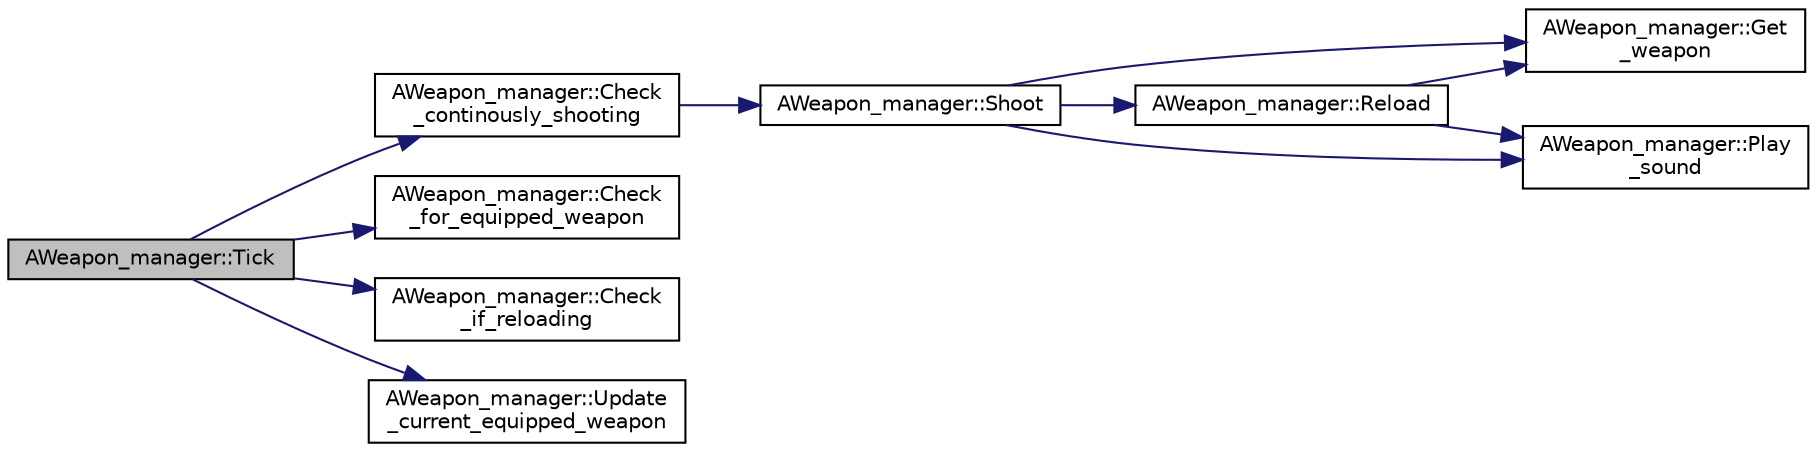 digraph "AWeapon_manager::Tick"
{
 // LATEX_PDF_SIZE
  edge [fontname="Helvetica",fontsize="10",labelfontname="Helvetica",labelfontsize="10"];
  node [fontname="Helvetica",fontsize="10",shape=record];
  rankdir="LR";
  Node1 [label="AWeapon_manager::Tick",height=0.2,width=0.4,color="black", fillcolor="grey75", style="filled", fontcolor="black",tooltip=" "];
  Node1 -> Node2 [color="midnightblue",fontsize="10",style="solid",fontname="Helvetica"];
  Node2 [label="AWeapon_manager::Check\l_continously_shooting",height=0.2,width=0.4,color="black", fillcolor="white", style="filled",URL="$class_a_weapon__manager.html#a155b421787c05c6bae54fa6f31bfc98f",tooltip="연사 하고있는 중인지 체크"];
  Node2 -> Node3 [color="midnightblue",fontsize="10",style="solid",fontname="Helvetica"];
  Node3 [label="AWeapon_manager::Shoot",height=0.2,width=0.4,color="black", fillcolor="white", style="filled",URL="$class_a_weapon__manager.html#a00e6ba3b8d3581fd1b4ad4a9bc42a380",tooltip="발사"];
  Node3 -> Node4 [color="midnightblue",fontsize="10",style="solid",fontname="Helvetica"];
  Node4 [label="AWeapon_manager::Get\l_weapon",height=0.2,width=0.4,color="black", fillcolor="white", style="filled",URL="$class_a_weapon__manager.html#a24bc84ec406d1277dd5561e8fdfd67b7",tooltip="현재 착용 중인 무기를 갖고옴"];
  Node3 -> Node5 [color="midnightblue",fontsize="10",style="solid",fontname="Helvetica"];
  Node5 [label="AWeapon_manager::Play\l_sound",height=0.2,width=0.4,color="black", fillcolor="white", style="filled",URL="$class_a_weapon__manager.html#a54f9e6c69762053e7dc5d7025c169d71",tooltip="소리 재생을 해주는 함수"];
  Node3 -> Node6 [color="midnightblue",fontsize="10",style="solid",fontname="Helvetica"];
  Node6 [label="AWeapon_manager::Reload",height=0.2,width=0.4,color="black", fillcolor="white", style="filled",URL="$class_a_weapon__manager.html#a9f56424ad5a3e32cf8c3524e917e3a0e",tooltip="재장전"];
  Node6 -> Node4 [color="midnightblue",fontsize="10",style="solid",fontname="Helvetica"];
  Node6 -> Node5 [color="midnightblue",fontsize="10",style="solid",fontname="Helvetica"];
  Node1 -> Node7 [color="midnightblue",fontsize="10",style="solid",fontname="Helvetica"];
  Node7 [label="AWeapon_manager::Check\l_for_equipped_weapon",height=0.2,width=0.4,color="black", fillcolor="white", style="filled",URL="$class_a_weapon__manager.html#a84ed088a6b4859ccbc378089513c9231",tooltip=" "];
  Node1 -> Node8 [color="midnightblue",fontsize="10",style="solid",fontname="Helvetica"];
  Node8 [label="AWeapon_manager::Check\l_if_reloading",height=0.2,width=0.4,color="black", fillcolor="white", style="filled",URL="$class_a_weapon__manager.html#a43ac33e9e6264965b1aa41af41e91fdd",tooltip="재장전 중인지 확인"];
  Node1 -> Node9 [color="midnightblue",fontsize="10",style="solid",fontname="Helvetica"];
  Node9 [label="AWeapon_manager::Update\l_current_equipped_weapon",height=0.2,width=0.4,color="black", fillcolor="white", style="filled",URL="$class_a_weapon__manager.html#a1ba50ad4a7aa474c8ef69e6e8f5f0da1",tooltip="현재 장착 중인 무기에 따라 착용 여부"];
}
